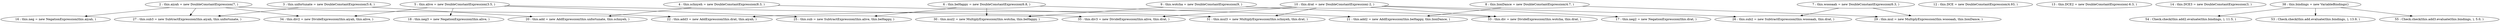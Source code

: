 digraph G {
"2 : this.aiyah = new DoubleConstantExpression(7, )"
"2 : this.aiyah = new DoubleConstantExpression(7, )" -> "16 : this.neg = new NegationExpression(this.aiyah, )"
"2 : this.aiyah = new DoubleConstantExpression(7, )" -> "34 : this.div2 = new DivideExpression(this.aiyah, this.alive, )"
"2 : this.aiyah = new DoubleConstantExpression(7, )" -> "22 : this.add3 = new AddExpression(this.drat, this.aiyah, )"
"2 : this.aiyah = new DoubleConstantExpression(7, )" -> "27 : this.sub3 = new SubtractExpression(this.aiyah, this.unfortunate, )"
"3 : this.unfortunate = new DoubleConstantExpression(5.6, )"
"3 : this.unfortunate = new DoubleConstantExpression(5.6, )" -> "20 : this.add = new AddExpression(this.unfortunate, this.schnyeh, )"
"3 : this.unfortunate = new DoubleConstantExpression(5.6, )" -> "27 : this.sub3 = new SubtractExpression(this.aiyah, this.unfortunate, )"
"4 : this.schnyeh = new DoubleConstantExpression(8.3, )"
"4 : this.schnyeh = new DoubleConstantExpression(8.3, )" -> "20 : this.add = new AddExpression(this.unfortunate, this.schnyeh, )"
"4 : this.schnyeh = new DoubleConstantExpression(8.3, )" -> "31 : this.mul3 = new MultiplyExpression(this.schnyeh, this.drat, )"
"5 : this.alive = new DoubleConstantExpression(3.5, )"
"5 : this.alive = new DoubleConstantExpression(3.5, )" -> "25 : this.sub = new SubtractExpression(this.alive, this.beHappy, )"
"5 : this.alive = new DoubleConstantExpression(3.5, )" -> "34 : this.div2 = new DivideExpression(this.aiyah, this.alive, )"
"5 : this.alive = new DoubleConstantExpression(3.5, )" -> "18 : this.neg3 = new NegationExpression(this.alive, )"
"5 : this.alive = new DoubleConstantExpression(3.5, )" -> "35 : this.div3 = new DivideExpression(this.alive, this.drat, )"
"6 : this.beHappy = new DoubleConstantExpression(6.8, )"
"6 : this.beHappy = new DoubleConstantExpression(6.8, )" -> "21 : this.add2 = new AddExpression(this.beHappy, this.lionDance, )"
"6 : this.beHappy = new DoubleConstantExpression(6.8, )" -> "25 : this.sub = new SubtractExpression(this.alive, this.beHappy, )"
"6 : this.beHappy = new DoubleConstantExpression(6.8, )" -> "30 : this.mul2 = new MultiplyExpression(this.wotcha, this.beHappy, )"
"7 : this.woooaah = new DoubleConstantExpression(6.3, )"
"7 : this.woooaah = new DoubleConstantExpression(6.3, )" -> "29 : this.mul = new MultiplyExpression(this.woooaah, this.lionDance, )"
"7 : this.woooaah = new DoubleConstantExpression(6.3, )" -> "26 : this.sub2 = new SubtractExpression(this.woooaah, this.drat, )"
"8 : this.lionDance = new DoubleConstantExpression(4.7, )"
"8 : this.lionDance = new DoubleConstantExpression(4.7, )" -> "21 : this.add2 = new AddExpression(this.beHappy, this.lionDance, )"
"8 : this.lionDance = new DoubleConstantExpression(4.7, )" -> "29 : this.mul = new MultiplyExpression(this.woooaah, this.lionDance, )"
"9 : this.wotcha = new DoubleConstantExpression(9, )"
"9 : this.wotcha = new DoubleConstantExpression(9, )" -> "33 : this.div = new DivideExpression(this.wotcha, this.drat, )"
"9 : this.wotcha = new DoubleConstantExpression(9, )" -> "30 : this.mul2 = new MultiplyExpression(this.wotcha, this.beHappy, )"
"10 : this.drat = new DoubleConstantExpression(-2, )"
"10 : this.drat = new DoubleConstantExpression(-2, )" -> "33 : this.div = new DivideExpression(this.wotcha, this.drat, )"
"10 : this.drat = new DoubleConstantExpression(-2, )" -> "26 : this.sub2 = new SubtractExpression(this.woooaah, this.drat, )"
"10 : this.drat = new DoubleConstantExpression(-2, )" -> "17 : this.neg2 = new NegationExpression(this.drat, )"
"10 : this.drat = new DoubleConstantExpression(-2, )" -> "22 : this.add3 = new AddExpression(this.drat, this.aiyah, )"
"10 : this.drat = new DoubleConstantExpression(-2, )" -> "35 : this.div3 = new DivideExpression(this.alive, this.drat, )"
"10 : this.drat = new DoubleConstantExpression(-2, )" -> "31 : this.mul3 = new MultiplyExpression(this.schnyeh, this.drat, )"
"12 : this.DCE = new DoubleConstantExpression(4.93, )"
"13 : this.DCE2 = new DoubleConstantExpression(-6.3, )"
"14 : this.DCE3 = new DoubleConstantExpression(3, )"
"16 : this.neg = new NegationExpression(this.aiyah, )"
"17 : this.neg2 = new NegationExpression(this.drat, )"
"18 : this.neg3 = new NegationExpression(this.alive, )"
"20 : this.add = new AddExpression(this.unfortunate, this.schnyeh, )"
"21 : this.add2 = new AddExpression(this.beHappy, this.lionDance, )"
"22 : this.add3 = new AddExpression(this.drat, this.aiyah, )"
"25 : this.sub = new SubtractExpression(this.alive, this.beHappy, )"
"26 : this.sub2 = new SubtractExpression(this.woooaah, this.drat, )"
"27 : this.sub3 = new SubtractExpression(this.aiyah, this.unfortunate, )"
"29 : this.mul = new MultiplyExpression(this.woooaah, this.lionDance, )"
"30 : this.mul2 = new MultiplyExpression(this.wotcha, this.beHappy, )"
"31 : this.mul3 = new MultiplyExpression(this.schnyeh, this.drat, )"
"33 : this.div = new DivideExpression(this.wotcha, this.drat, )"
"34 : this.div2 = new DivideExpression(this.aiyah, this.alive, )"
"35 : this.div3 = new DivideExpression(this.alive, this.drat, )"
"38 : this.bindings = new VariableBindings()"
"38 : this.bindings = new VariableBindings()" -> "54 : Check.check(this.add2.evaluate(this.bindings, ), 11.5, )"
"38 : this.bindings = new VariableBindings()" -> "53 : Check.check(this.add.evaluate(this.bindings, ), 13.9, )"
"38 : this.bindings = new VariableBindings()" -> "55 : Check.check(this.add3.evaluate(this.bindings, ), 5.0, )"
"53 : Check.check(this.add.evaluate(this.bindings, ), 13.9, )"
"54 : Check.check(this.add2.evaluate(this.bindings, ), 11.5, )"
"55 : Check.check(this.add3.evaluate(this.bindings, ), 5.0, )"
}